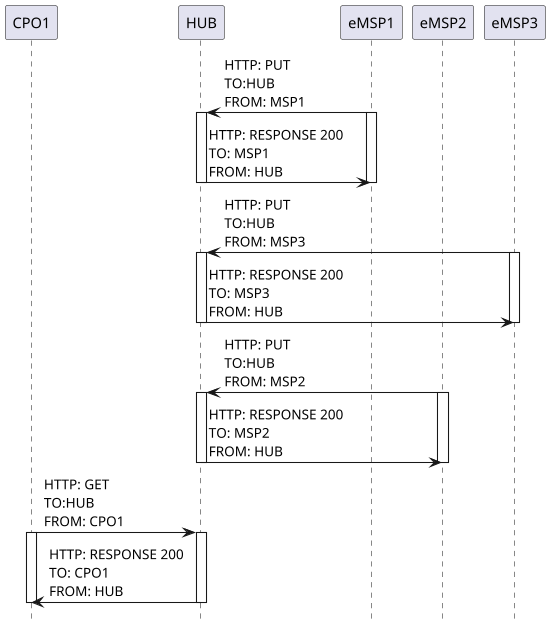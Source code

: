 @startuml
skinparam dpi 100
hide footbox

participant "CPO1" as CPO1
participant "HUB" as HUB
participant "eMSP1" as MSP1
participant "eMSP2" as MSP2
participant "eMSP3" as MSP3

MSP1 -> HUB: HTTP: PUT\nTO:HUB\nFROM: MSP1
activate MSP1
activate HUB
HUB -> MSP1: HTTP: RESPONSE 200\nTO: MSP1\nFROM: HUB
deactivate MSP1
deactivate HUB

MSP3 -> HUB: HTTP: PUT\nTO:HUB\nFROM: MSP3
activate MSP3
activate HUB
HUB -> MSP3: HTTP: RESPONSE 200\nTO: MSP3\nFROM: HUB
deactivate MSP3
deactivate HUB

MSP2 -> HUB: HTTP: PUT\nTO:HUB\nFROM: MSP2
activate MSP2
activate HUB
HUB -> MSP2: HTTP: RESPONSE 200\nTO: MSP2\nFROM: HUB
deactivate MSP2
deactivate HUB

CPO1 -> HUB: HTTP: GET\nTO:HUB\nFROM: CPO1
activate CPO1
activate HUB
HUB -> CPO1: HTTP: RESPONSE 200\nTO: CPO1\nFROM: HUB
deactivate CPO1

deactivate HUB
@enduml